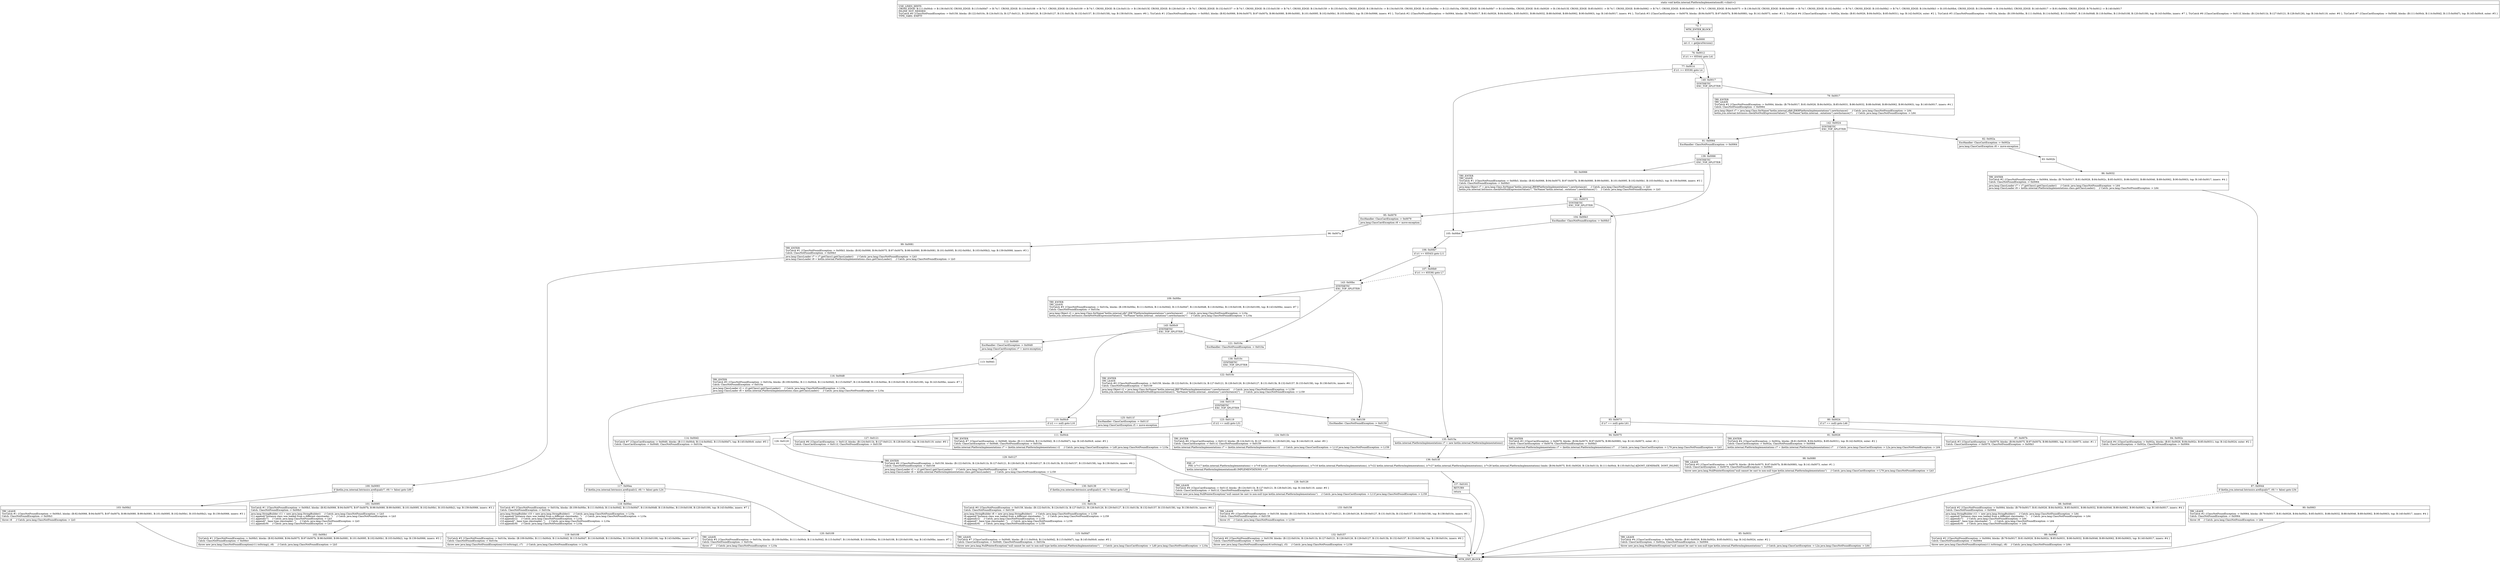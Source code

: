digraph "CFG forkotlin.internal.PlatformImplementationsKt.\<clinit\>()V" {
Node_73 [shape=record,label="{73\:\ ?|MTH_ENTER_BLOCK\l}"];
Node_75 [shape=record,label="{75\:\ 0x0000|int r1 = getJavaVersion()\l}"];
Node_76 [shape=record,label="{76\:\ 0x0012|if (r1 \>= 65544) goto L41\l}"];
Node_77 [shape=record,label="{77\:\ 0x0014|if (r1 \>= 65536) goto L4\l}"];
Node_105 [shape=record,label="{105\:\ 0x00b4}"];
Node_106 [shape=record,label="{106\:\ 0x00b7|if (r1 \>= 65543) goto L11\l}"];
Node_107 [shape=record,label="{107\:\ 0x00b9|if (r1 \>= 65536) goto L7\l}"];
Node_135 [shape=record,label="{135\:\ 0x015a|kotlin.internal.PlatformImplementations r7 = new kotlin.internal.PlatformImplementations()\l}"];
Node_136 [shape=record,label="{136\:\ 0x015f|PHI: r7 \l  PHI: (r7v17 kotlin.internal.PlatformImplementations) = (r7v9 kotlin.internal.PlatformImplementations), (r7v16 kotlin.internal.PlatformImplementations), (r7v22 kotlin.internal.PlatformImplementations), (r7v27 kotlin.internal.PlatformImplementations), (r7v28 kotlin.internal.PlatformImplementations) binds: [B:94:0x0075, B:81:0x0026, B:124:0x011b, B:111:0x00cb, B:135:0x015a] A[DONT_GENERATE, DONT_INLINE]\l|kotlin.internal.PlatformImplementationsKt.IMPLEMENTATIONS = r7\l}"];
Node_137 [shape=record,label="{137\:\ 0x0161|RETURN\l|return\l}"];
Node_74 [shape=record,label="{74\:\ ?|MTH_EXIT_BLOCK\l}"];
Node_143 [shape=record,label="{143\:\ 0x00bc|SYNTHETIC\lEXC_TOP_SPLITTER\l}"];
Node_109 [shape=record,label="{109\:\ 0x00bc|TRY_ENTER\lTRY_LEAVE\lTryCatch #5 \{ClassNotFoundException \-\> 0x010a, blocks: (B:109:0x00bc, B:111:0x00cb, B:114:0x00d2, B:115:0x00d7, B:116:0x00d8, B:118:0x00ec, B:119:0x0108, B:120:0x0109), top: B:143:0x00bc, inners: #7 \}\lCatch: ClassNotFoundException \-\> 0x010a\l|java.lang.Object r2 = java.lang.Class.forName(\"kotlin.internal.jdk7.JDK7PlatformImplementations\").newInstance()     \/\/ Catch: java.lang.ClassNotFoundException \-\> L10a\lkotlin.jvm.internal.Intrinsics.checkNotNullExpressionValue(r2, \"forName(\"kotlin.internal…entations\").newInstance()\")     \/\/ Catch: java.lang.ClassNotFoundException \-\> L10a\l}"];
Node_145 [shape=record,label="{145\:\ 0x00c9|SYNTHETIC\lEXC_TOP_SPLITTER\l}"];
Node_110 [shape=record,label="{110\:\ 0x00c9|if (r2 == null) goto L16\l}"];
Node_111 [shape=record,label="{111\:\ 0x00cb|TRY_ENTER\lTryCatch #7 \{ClassCastException \-\> 0x00d0, blocks: (B:111:0x00cb, B:114:0x00d2, B:115:0x00d7), top: B:145:0x00c9, outer: #5 \}\lCatch: ClassCastException \-\> 0x00d0, ClassNotFoundException \-\> 0x010a\l|kotlin.internal.PlatformImplementations r7 = (kotlin.internal.PlatformImplementations) r2     \/\/ Catch: java.lang.ClassCastException \-\> Ld0 java.lang.ClassNotFoundException \-\> L10a\l}"];
Node_114 [shape=record,label="{114\:\ 0x00d2|TryCatch #7 \{ClassCastException \-\> 0x00d0, blocks: (B:111:0x00cb, B:114:0x00d2, B:115:0x00d7), top: B:145:0x00c9, outer: #5 \}\lCatch: ClassCastException \-\> 0x00d0, ClassNotFoundException \-\> 0x010a\l}"];
Node_115 [shape=record,label="{115\:\ 0x00d7|TRY_LEAVE\lTryCatch #7 \{ClassCastException \-\> 0x00d0, blocks: (B:111:0x00cb, B:114:0x00d2, B:115:0x00d7), top: B:145:0x00c9, outer: #5 \}\lCatch: ClassCastException \-\> 0x00d0, ClassNotFoundException \-\> 0x010a\l|throw new java.lang.NullPointerException(\"null cannot be cast to non\-null type kotlin.internal.PlatformImplementations\")     \/\/ Catch: java.lang.ClassCastException \-\> Ld0 java.lang.ClassNotFoundException \-\> L10a\l}"];
Node_112 [shape=record,label="{112\:\ 0x00d0|ExcHandler: ClassCastException \-\> 0x00d0\l|java.lang.ClassCastException r7 = move\-exception\l}"];
Node_113 [shape=record,label="{113\:\ 0x00d1}"];
Node_116 [shape=record,label="{116\:\ 0x00d8|TRY_ENTER\lTryCatch #5 \{ClassNotFoundException \-\> 0x010a, blocks: (B:109:0x00bc, B:111:0x00cb, B:114:0x00d2, B:115:0x00d7, B:116:0x00d8, B:118:0x00ec, B:119:0x0108, B:120:0x0109), top: B:143:0x00bc, inners: #7 \}\lCatch: ClassNotFoundException \-\> 0x010a\l|java.lang.ClassLoader r2 = r2.getClass().getClassLoader()     \/\/ Catch: java.lang.ClassNotFoundException \-\> L10a\ljava.lang.ClassLoader r8 = kotlin.internal.PlatformImplementations.class.getClassLoader()     \/\/ Catch: java.lang.ClassNotFoundException \-\> L10a\l}"];
Node_117 [shape=record,label="{117\:\ 0x00ea|if (kotlin.jvm.internal.Intrinsics.areEqual(r2, r8) != false) goto L24\l}"];
Node_118 [shape=record,label="{118\:\ 0x00ec|TryCatch #5 \{ClassNotFoundException \-\> 0x010a, blocks: (B:109:0x00bc, B:111:0x00cb, B:114:0x00d2, B:115:0x00d7, B:116:0x00d8, B:118:0x00ec, B:119:0x0108, B:120:0x0109), top: B:143:0x00bc, inners: #7 \}\lCatch: ClassNotFoundException \-\> 0x010a\l|java.lang.StringBuilder r10 = new java.lang.StringBuilder()     \/\/ Catch: java.lang.ClassNotFoundException \-\> L10a\lr10.append(\"Instance class was loaded from a different classloader: \")     \/\/ Catch: java.lang.ClassNotFoundException \-\> L10a\lr10.append(r2)     \/\/ Catch: java.lang.ClassNotFoundException \-\> L10a\lr10.append(\", base type classloader: \")     \/\/ Catch: java.lang.ClassNotFoundException \-\> L10a\lr10.append(r8)     \/\/ Catch: java.lang.ClassNotFoundException \-\> L10a\l}"];
Node_119 [shape=record,label="{119\:\ 0x0108|TryCatch #5 \{ClassNotFoundException \-\> 0x010a, blocks: (B:109:0x00bc, B:111:0x00cb, B:114:0x00d2, B:115:0x00d7, B:116:0x00d8, B:118:0x00ec, B:119:0x0108, B:120:0x0109), top: B:143:0x00bc, inners: #7 \}\lCatch: ClassNotFoundException \-\> 0x010a\l|throw new java.lang.ClassNotFoundException(r10.toString(), r7)     \/\/ Catch: java.lang.ClassNotFoundException \-\> L10a\l}"];
Node_120 [shape=record,label="{120\:\ 0x0109|TRY_LEAVE\lTryCatch #5 \{ClassNotFoundException \-\> 0x010a, blocks: (B:109:0x00bc, B:111:0x00cb, B:114:0x00d2, B:115:0x00d7, B:116:0x00d8, B:118:0x00ec, B:119:0x0108, B:120:0x0109), top: B:143:0x00bc, inners: #7 \}\lCatch: ClassNotFoundException \-\> 0x010a\l|throw r7     \/\/ Catch: java.lang.ClassNotFoundException \-\> L10a\l}"];
Node_121 [shape=record,label="{121\:\ 0x010a|ExcHandler: ClassNotFoundException \-\> 0x010a\l}"];
Node_138 [shape=record,label="{138\:\ 0x010c|SYNTHETIC\lEXC_TOP_SPLITTER\l}"];
Node_122 [shape=record,label="{122\:\ 0x010c|TRY_ENTER\lTRY_LEAVE\lTryCatch #0 \{ClassNotFoundException \-\> 0x0159, blocks: (B:122:0x010c, B:124:0x011b, B:127:0x0121, B:128:0x0126, B:129:0x0127, B:131:0x013b, B:132:0x0157, B:133:0x0158), top: B:138:0x010c, inners: #6 \}\lCatch: ClassNotFoundException \-\> 0x0159\l|java.lang.Object r2 = java.lang.Class.forName(\"kotlin.internal.JRE7PlatformImplementations\").newInstance()     \/\/ Catch: java.lang.ClassNotFoundException \-\> L159\lkotlin.jvm.internal.Intrinsics.checkNotNullExpressionValue(r2, \"forName(\"kotlin.internal…entations\").newInstance()\")     \/\/ Catch: java.lang.ClassNotFoundException \-\> L159\l}"];
Node_144 [shape=record,label="{144\:\ 0x0119|SYNTHETIC\lEXC_TOP_SPLITTER\l}"];
Node_123 [shape=record,label="{123\:\ 0x0119|if (r2 == null) goto L31\l}"];
Node_124 [shape=record,label="{124\:\ 0x011b|TRY_ENTER\lTryCatch #6 \{ClassCastException \-\> 0x011f, blocks: (B:124:0x011b, B:127:0x0121, B:128:0x0126), top: B:144:0x0119, outer: #0 \}\lCatch: ClassCastException \-\> 0x011f, ClassNotFoundException \-\> 0x0159\l|kotlin.internal.PlatformImplementations r7 = (kotlin.internal.PlatformImplementations) r2     \/\/ Catch: java.lang.ClassCastException \-\> L11f java.lang.ClassNotFoundException \-\> L159\l}"];
Node_127 [shape=record,label="{127\:\ 0x0121|TryCatch #6 \{ClassCastException \-\> 0x011f, blocks: (B:124:0x011b, B:127:0x0121, B:128:0x0126), top: B:144:0x0119, outer: #0 \}\lCatch: ClassCastException \-\> 0x011f, ClassNotFoundException \-\> 0x0159\l}"];
Node_128 [shape=record,label="{128\:\ 0x0126|TRY_LEAVE\lTryCatch #6 \{ClassCastException \-\> 0x011f, blocks: (B:124:0x011b, B:127:0x0121, B:128:0x0126), top: B:144:0x0119, outer: #0 \}\lCatch: ClassCastException \-\> 0x011f, ClassNotFoundException \-\> 0x0159\l|throw new java.lang.NullPointerException(\"null cannot be cast to non\-null type kotlin.internal.PlatformImplementations\")     \/\/ Catch: java.lang.ClassCastException \-\> L11f java.lang.ClassNotFoundException \-\> L159\l}"];
Node_125 [shape=record,label="{125\:\ 0x011f|ExcHandler: ClassCastException \-\> 0x011f\l|java.lang.ClassCastException r5 = move\-exception\l}"];
Node_126 [shape=record,label="{126\:\ 0x0120}"];
Node_129 [shape=record,label="{129\:\ 0x0127|TRY_ENTER\lTryCatch #0 \{ClassNotFoundException \-\> 0x0159, blocks: (B:122:0x010c, B:124:0x011b, B:127:0x0121, B:128:0x0126, B:129:0x0127, B:131:0x013b, B:132:0x0157, B:133:0x0158), top: B:138:0x010c, inners: #6 \}\lCatch: ClassNotFoundException \-\> 0x0159\l|java.lang.ClassLoader r2 = r2.getClass().getClassLoader()     \/\/ Catch: java.lang.ClassNotFoundException \-\> L159\ljava.lang.ClassLoader r6 = kotlin.internal.PlatformImplementations.class.getClassLoader()     \/\/ Catch: java.lang.ClassNotFoundException \-\> L159\l}"];
Node_130 [shape=record,label="{130\:\ 0x0139|if (kotlin.jvm.internal.Intrinsics.areEqual(r2, r6) != false) goto L39\l}"];
Node_131 [shape=record,label="{131\:\ 0x013b|TryCatch #0 \{ClassNotFoundException \-\> 0x0159, blocks: (B:122:0x010c, B:124:0x011b, B:127:0x0121, B:128:0x0126, B:129:0x0127, B:131:0x013b, B:132:0x0157, B:133:0x0158), top: B:138:0x010c, inners: #6 \}\lCatch: ClassNotFoundException \-\> 0x0159\l|java.lang.StringBuilder r8 = new java.lang.StringBuilder()     \/\/ Catch: java.lang.ClassNotFoundException \-\> L159\lr8.append(\"Instance class was loaded from a different classloader: \")     \/\/ Catch: java.lang.ClassNotFoundException \-\> L159\lr8.append(r2)     \/\/ Catch: java.lang.ClassNotFoundException \-\> L159\lr8.append(\", base type classloader: \")     \/\/ Catch: java.lang.ClassNotFoundException \-\> L159\lr8.append(r6)     \/\/ Catch: java.lang.ClassNotFoundException \-\> L159\l}"];
Node_132 [shape=record,label="{132\:\ 0x0157|TryCatch #0 \{ClassNotFoundException \-\> 0x0159, blocks: (B:122:0x010c, B:124:0x011b, B:127:0x0121, B:128:0x0126, B:129:0x0127, B:131:0x013b, B:132:0x0157, B:133:0x0158), top: B:138:0x010c, inners: #6 \}\lCatch: ClassNotFoundException \-\> 0x0159\l|throw new java.lang.ClassNotFoundException(r8.toString(), r5)     \/\/ Catch: java.lang.ClassNotFoundException \-\> L159\l}"];
Node_133 [shape=record,label="{133\:\ 0x0158|TRY_LEAVE\lTryCatch #0 \{ClassNotFoundException \-\> 0x0159, blocks: (B:122:0x010c, B:124:0x011b, B:127:0x0121, B:128:0x0126, B:129:0x0127, B:131:0x013b, B:132:0x0157, B:133:0x0158), top: B:138:0x010c, inners: #6 \}\lCatch: ClassNotFoundException \-\> 0x0159\l|throw r5     \/\/ Catch: java.lang.ClassNotFoundException \-\> L159\l}"];
Node_134 [shape=record,label="{134\:\ 0x0159|ExcHandler: ClassNotFoundException \-\> 0x0159\l}"];
Node_140 [shape=record,label="{140\:\ 0x0017|SYNTHETIC\lEXC_TOP_SPLITTER\l}"];
Node_79 [shape=record,label="{79\:\ 0x0017|TRY_ENTER\lTRY_LEAVE\lTryCatch #2 \{ClassNotFoundException \-\> 0x0064, blocks: (B:79:0x0017, B:81:0x0026, B:84:0x002c, B:85:0x0031, B:86:0x0032, B:88:0x0046, B:89:0x0062, B:90:0x0063), top: B:140:0x0017, inners: #4 \}\lCatch: ClassNotFoundException \-\> 0x0064\l|java.lang.Object r7 = java.lang.Class.forName(\"kotlin.internal.jdk8.JDK8PlatformImplementations\").newInstance()     \/\/ Catch: java.lang.ClassNotFoundException \-\> L64\lkotlin.jvm.internal.Intrinsics.checkNotNullExpressionValue(r7, \"forName(\"kotlin.internal…entations\").newInstance()\")     \/\/ Catch: java.lang.ClassNotFoundException \-\> L64\l}"];
Node_142 [shape=record,label="{142\:\ 0x0024|SYNTHETIC\lEXC_TOP_SPLITTER\l}"];
Node_80 [shape=record,label="{80\:\ 0x0024|if (r7 == null) goto L46\l}"];
Node_81 [shape=record,label="{81\:\ 0x0026|TRY_ENTER\lTryCatch #4 \{ClassCastException \-\> 0x002a, blocks: (B:81:0x0026, B:84:0x002c, B:85:0x0031), top: B:142:0x0024, outer: #2 \}\lCatch: ClassCastException \-\> 0x002a, ClassNotFoundException \-\> 0x0064\l|kotlin.internal.PlatformImplementations r7 = (kotlin.internal.PlatformImplementations) r7     \/\/ Catch: java.lang.ClassCastException \-\> L2a java.lang.ClassNotFoundException \-\> L64\l}"];
Node_84 [shape=record,label="{84\:\ 0x002c|TryCatch #4 \{ClassCastException \-\> 0x002a, blocks: (B:81:0x0026, B:84:0x002c, B:85:0x0031), top: B:142:0x0024, outer: #2 \}\lCatch: ClassCastException \-\> 0x002a, ClassNotFoundException \-\> 0x0064\l}"];
Node_85 [shape=record,label="{85\:\ 0x0031|TRY_LEAVE\lTryCatch #4 \{ClassCastException \-\> 0x002a, blocks: (B:81:0x0026, B:84:0x002c, B:85:0x0031), top: B:142:0x0024, outer: #2 \}\lCatch: ClassCastException \-\> 0x002a, ClassNotFoundException \-\> 0x0064\l|throw new java.lang.NullPointerException(\"null cannot be cast to non\-null type kotlin.internal.PlatformImplementations\")     \/\/ Catch: java.lang.ClassCastException \-\> L2a java.lang.ClassNotFoundException \-\> L64\l}"];
Node_82 [shape=record,label="{82\:\ 0x002a|ExcHandler: ClassCastException \-\> 0x002a\l|java.lang.ClassCastException r8 = move\-exception\l}"];
Node_83 [shape=record,label="{83\:\ 0x002b}"];
Node_86 [shape=record,label="{86\:\ 0x0032|TRY_ENTER\lTryCatch #2 \{ClassNotFoundException \-\> 0x0064, blocks: (B:79:0x0017, B:81:0x0026, B:84:0x002c, B:85:0x0031, B:86:0x0032, B:88:0x0046, B:89:0x0062, B:90:0x0063), top: B:140:0x0017, inners: #4 \}\lCatch: ClassNotFoundException \-\> 0x0064\l|java.lang.ClassLoader r7 = r7.getClass().getClassLoader()     \/\/ Catch: java.lang.ClassNotFoundException \-\> L64\ljava.lang.ClassLoader r9 = kotlin.internal.PlatformImplementations.class.getClassLoader()     \/\/ Catch: java.lang.ClassNotFoundException \-\> L64\l}"];
Node_87 [shape=record,label="{87\:\ 0x0044|if (kotlin.jvm.internal.Intrinsics.areEqual(r7, r9) != false) goto L54\l}"];
Node_88 [shape=record,label="{88\:\ 0x0046|TryCatch #2 \{ClassNotFoundException \-\> 0x0064, blocks: (B:79:0x0017, B:81:0x0026, B:84:0x002c, B:85:0x0031, B:86:0x0032, B:88:0x0046, B:89:0x0062, B:90:0x0063), top: B:140:0x0017, inners: #4 \}\lCatch: ClassNotFoundException \-\> 0x0064\l|java.lang.StringBuilder r11 = new java.lang.StringBuilder()     \/\/ Catch: java.lang.ClassNotFoundException \-\> L64\lr11.append(\"Instance class was loaded from a different classloader: \")     \/\/ Catch: java.lang.ClassNotFoundException \-\> L64\lr11.append(r7)     \/\/ Catch: java.lang.ClassNotFoundException \-\> L64\lr11.append(\", base type classloader: \")     \/\/ Catch: java.lang.ClassNotFoundException \-\> L64\lr11.append(r9)     \/\/ Catch: java.lang.ClassNotFoundException \-\> L64\l}"];
Node_89 [shape=record,label="{89\:\ 0x0062|TryCatch #2 \{ClassNotFoundException \-\> 0x0064, blocks: (B:79:0x0017, B:81:0x0026, B:84:0x002c, B:85:0x0031, B:86:0x0032, B:88:0x0046, B:89:0x0062, B:90:0x0063), top: B:140:0x0017, inners: #4 \}\lCatch: ClassNotFoundException \-\> 0x0064\l|throw new java.lang.ClassNotFoundException(r11.toString(), r8)     \/\/ Catch: java.lang.ClassNotFoundException \-\> L64\l}"];
Node_90 [shape=record,label="{90\:\ 0x0063|TRY_LEAVE\lTryCatch #2 \{ClassNotFoundException \-\> 0x0064, blocks: (B:79:0x0017, B:81:0x0026, B:84:0x002c, B:85:0x0031, B:86:0x0032, B:88:0x0046, B:89:0x0062, B:90:0x0063), top: B:140:0x0017, inners: #4 \}\lCatch: ClassNotFoundException \-\> 0x0064\l|throw r8     \/\/ Catch: java.lang.ClassNotFoundException \-\> L64\l}"];
Node_91 [shape=record,label="{91\:\ 0x0064|ExcHandler: ClassNotFoundException \-\> 0x0064\l}"];
Node_139 [shape=record,label="{139\:\ 0x0066|SYNTHETIC\lEXC_TOP_SPLITTER\l}"];
Node_92 [shape=record,label="{92\:\ 0x0066|TRY_ENTER\lTRY_LEAVE\lTryCatch #1 \{ClassNotFoundException \-\> 0x00b3, blocks: (B:92:0x0066, B:94:0x0075, B:97:0x007b, B:98:0x0080, B:99:0x0081, B:101:0x0095, B:102:0x00b1, B:103:0x00b2), top: B:139:0x0066, inners: #3 \}\lCatch: ClassNotFoundException \-\> 0x00b3\l|java.lang.Object r7 = java.lang.Class.forName(\"kotlin.internal.JRE8PlatformImplementations\").newInstance()     \/\/ Catch: java.lang.ClassNotFoundException \-\> Lb3\lkotlin.jvm.internal.Intrinsics.checkNotNullExpressionValue(r7, \"forName(\"kotlin.internal…entations\").newInstance()\")     \/\/ Catch: java.lang.ClassNotFoundException \-\> Lb3\l}"];
Node_141 [shape=record,label="{141\:\ 0x0073|SYNTHETIC\lEXC_TOP_SPLITTER\l}"];
Node_93 [shape=record,label="{93\:\ 0x0073|if (r7 == null) goto L61\l}"];
Node_94 [shape=record,label="{94\:\ 0x0075|TRY_ENTER\lTryCatch #3 \{ClassCastException \-\> 0x0079, blocks: (B:94:0x0075, B:97:0x007b, B:98:0x0080), top: B:141:0x0073, outer: #1 \}\lCatch: ClassCastException \-\> 0x0079, ClassNotFoundException \-\> 0x00b3\l|kotlin.internal.PlatformImplementations r7 = (kotlin.internal.PlatformImplementations) r7     \/\/ Catch: java.lang.ClassCastException \-\> L79 java.lang.ClassNotFoundException \-\> Lb3\l}"];
Node_97 [shape=record,label="{97\:\ 0x007b|TryCatch #3 \{ClassCastException \-\> 0x0079, blocks: (B:94:0x0075, B:97:0x007b, B:98:0x0080), top: B:141:0x0073, outer: #1 \}\lCatch: ClassCastException \-\> 0x0079, ClassNotFoundException \-\> 0x00b3\l}"];
Node_98 [shape=record,label="{98\:\ 0x0080|TRY_LEAVE\lTryCatch #3 \{ClassCastException \-\> 0x0079, blocks: (B:94:0x0075, B:97:0x007b, B:98:0x0080), top: B:141:0x0073, outer: #1 \}\lCatch: ClassCastException \-\> 0x0079, ClassNotFoundException \-\> 0x00b3\l|throw new java.lang.NullPointerException(\"null cannot be cast to non\-null type kotlin.internal.PlatformImplementations\")     \/\/ Catch: java.lang.ClassCastException \-\> L79 java.lang.ClassNotFoundException \-\> Lb3\l}"];
Node_95 [shape=record,label="{95\:\ 0x0079|ExcHandler: ClassCastException \-\> 0x0079\l|java.lang.ClassCastException r8 = move\-exception\l}"];
Node_96 [shape=record,label="{96\:\ 0x007a}"];
Node_99 [shape=record,label="{99\:\ 0x0081|TRY_ENTER\lTryCatch #1 \{ClassNotFoundException \-\> 0x00b3, blocks: (B:92:0x0066, B:94:0x0075, B:97:0x007b, B:98:0x0080, B:99:0x0081, B:101:0x0095, B:102:0x00b1, B:103:0x00b2), top: B:139:0x0066, inners: #3 \}\lCatch: ClassNotFoundException \-\> 0x00b3\l|java.lang.ClassLoader r7 = r7.getClass().getClassLoader()     \/\/ Catch: java.lang.ClassNotFoundException \-\> Lb3\ljava.lang.ClassLoader r9 = kotlin.internal.PlatformImplementations.class.getClassLoader()     \/\/ Catch: java.lang.ClassNotFoundException \-\> Lb3\l}"];
Node_100 [shape=record,label="{100\:\ 0x0093|if (kotlin.jvm.internal.Intrinsics.areEqual(r7, r9) != false) goto L69\l}"];
Node_101 [shape=record,label="{101\:\ 0x0095|TryCatch #1 \{ClassNotFoundException \-\> 0x00b3, blocks: (B:92:0x0066, B:94:0x0075, B:97:0x007b, B:98:0x0080, B:99:0x0081, B:101:0x0095, B:102:0x00b1, B:103:0x00b2), top: B:139:0x0066, inners: #3 \}\lCatch: ClassNotFoundException \-\> 0x00b3\l|java.lang.StringBuilder r11 = new java.lang.StringBuilder()     \/\/ Catch: java.lang.ClassNotFoundException \-\> Lb3\lr11.append(\"Instance class was loaded from a different classloader: \")     \/\/ Catch: java.lang.ClassNotFoundException \-\> Lb3\lr11.append(r7)     \/\/ Catch: java.lang.ClassNotFoundException \-\> Lb3\lr11.append(\", base type classloader: \")     \/\/ Catch: java.lang.ClassNotFoundException \-\> Lb3\lr11.append(r9)     \/\/ Catch: java.lang.ClassNotFoundException \-\> Lb3\l}"];
Node_102 [shape=record,label="{102\:\ 0x00b1|TryCatch #1 \{ClassNotFoundException \-\> 0x00b3, blocks: (B:92:0x0066, B:94:0x0075, B:97:0x007b, B:98:0x0080, B:99:0x0081, B:101:0x0095, B:102:0x00b1, B:103:0x00b2), top: B:139:0x0066, inners: #3 \}\lCatch: ClassNotFoundException \-\> 0x00b3\l|throw new java.lang.ClassNotFoundException(r11.toString(), r8)     \/\/ Catch: java.lang.ClassNotFoundException \-\> Lb3\l}"];
Node_103 [shape=record,label="{103\:\ 0x00b2|TRY_LEAVE\lTryCatch #1 \{ClassNotFoundException \-\> 0x00b3, blocks: (B:92:0x0066, B:94:0x0075, B:97:0x007b, B:98:0x0080, B:99:0x0081, B:101:0x0095, B:102:0x00b1, B:103:0x00b2), top: B:139:0x0066, inners: #3 \}\lCatch: ClassNotFoundException \-\> 0x00b3\l|throw r8     \/\/ Catch: java.lang.ClassNotFoundException \-\> Lb3\l}"];
Node_104 [shape=record,label="{104\:\ 0x00b3|ExcHandler: ClassNotFoundException \-\> 0x00b3\l}"];
MethodNode[shape=record,label="{static void kotlin.internal.PlatformImplementationsKt.\<clinit\>()  | USE_LINES_HINTS\lCROSS_EDGE: B:111:0x00cb \-\> B:136:0x015f, CROSS_EDGE: B:115:0x00d7 \-\> B:74:?, CROSS_EDGE: B:119:0x0108 \-\> B:74:?, CROSS_EDGE: B:120:0x0109 \-\> B:74:?, CROSS_EDGE: B:124:0x011b \-\> B:136:0x015f, CROSS_EDGE: B:128:0x0126 \-\> B:74:?, CROSS_EDGE: B:132:0x0157 \-\> B:74:?, CROSS_EDGE: B:133:0x0158 \-\> B:74:?, CROSS_EDGE: B:134:0x0159 \-\> B:135:0x015a, CROSS_EDGE: B:138:0x010c \-\> B:134:0x0159, CROSS_EDGE: B:143:0x00bc \-\> B:121:0x010a, CROSS_EDGE: B:106:0x00b7 \-\> B:143:0x00bc, CROSS_EDGE: B:81:0x0026 \-\> B:136:0x015f, CROSS_EDGE: B:85:0x0031 \-\> B:74:?, CROSS_EDGE: B:89:0x0062 \-\> B:74:?, CROSS_EDGE: B:90:0x0063 \-\> B:74:?, CROSS_EDGE: B:94:0x0075 \-\> B:136:0x015f, CROSS_EDGE: B:98:0x0080 \-\> B:74:?, CROSS_EDGE: B:102:0x00b1 \-\> B:74:?, CROSS_EDGE: B:103:0x00b2 \-\> B:74:?, CROSS_EDGE: B:104:0x00b3 \-\> B:105:0x00b4, CROSS_EDGE: B:139:0x0066 \-\> B:104:0x00b3, CROSS_EDGE: B:140:0x0017 \-\> B:91:0x0064, CROSS_EDGE: B:76:0x0012 \-\> B:140:0x0017\lINLINE_NOT_NEEDED\lTryCatch #0 \{ClassNotFoundException \-\> 0x0159, blocks: (B:122:0x010c, B:124:0x011b, B:127:0x0121, B:128:0x0126, B:129:0x0127, B:131:0x013b, B:132:0x0157, B:133:0x0158), top: B:138:0x010c, inners: #6 \}, TryCatch #1 \{ClassNotFoundException \-\> 0x00b3, blocks: (B:92:0x0066, B:94:0x0075, B:97:0x007b, B:98:0x0080, B:99:0x0081, B:101:0x0095, B:102:0x00b1, B:103:0x00b2), top: B:139:0x0066, inners: #3 \}, TryCatch #2 \{ClassNotFoundException \-\> 0x0064, blocks: (B:79:0x0017, B:81:0x0026, B:84:0x002c, B:85:0x0031, B:86:0x0032, B:88:0x0046, B:89:0x0062, B:90:0x0063), top: B:140:0x0017, inners: #4 \}, TryCatch #3 \{ClassCastException \-\> 0x0079, blocks: (B:94:0x0075, B:97:0x007b, B:98:0x0080), top: B:141:0x0073, outer: #1 \}, TryCatch #4 \{ClassCastException \-\> 0x002a, blocks: (B:81:0x0026, B:84:0x002c, B:85:0x0031), top: B:142:0x0024, outer: #2 \}, TryCatch #5 \{ClassNotFoundException \-\> 0x010a, blocks: (B:109:0x00bc, B:111:0x00cb, B:114:0x00d2, B:115:0x00d7, B:116:0x00d8, B:118:0x00ec, B:119:0x0108, B:120:0x0109), top: B:143:0x00bc, inners: #7 \}, TryCatch #6 \{ClassCastException \-\> 0x011f, blocks: (B:124:0x011b, B:127:0x0121, B:128:0x0126), top: B:144:0x0119, outer: #0 \}, TryCatch #7 \{ClassCastException \-\> 0x00d0, blocks: (B:111:0x00cb, B:114:0x00d2, B:115:0x00d7), top: B:145:0x00c9, outer: #5 \}\lTYPE_VARS: EMPTY\l}"];
MethodNode -> Node_73;Node_73 -> Node_75;
Node_75 -> Node_76;
Node_76 -> Node_77[style=dashed];
Node_76 -> Node_140;
Node_77 -> Node_105;
Node_77 -> Node_140[style=dashed];
Node_105 -> Node_106;
Node_106 -> Node_107[style=dashed];
Node_106 -> Node_143;
Node_107 -> Node_135;
Node_107 -> Node_143[style=dashed];
Node_135 -> Node_136;
Node_136 -> Node_137;
Node_137 -> Node_74;
Node_143 -> Node_109;
Node_143 -> Node_121;
Node_109 -> Node_145;
Node_145 -> Node_110;
Node_145 -> Node_112;
Node_145 -> Node_121;
Node_110 -> Node_111[style=dashed];
Node_110 -> Node_114;
Node_111 -> Node_136;
Node_114 -> Node_115;
Node_115 -> Node_74;
Node_112 -> Node_113;
Node_113 -> Node_116;
Node_116 -> Node_117;
Node_117 -> Node_118[style=dashed];
Node_117 -> Node_120;
Node_118 -> Node_119;
Node_119 -> Node_74;
Node_120 -> Node_74;
Node_121 -> Node_138;
Node_138 -> Node_122;
Node_138 -> Node_134;
Node_122 -> Node_144;
Node_144 -> Node_123;
Node_144 -> Node_125;
Node_144 -> Node_134;
Node_123 -> Node_124[style=dashed];
Node_123 -> Node_127;
Node_124 -> Node_136;
Node_127 -> Node_128;
Node_128 -> Node_74;
Node_125 -> Node_126;
Node_126 -> Node_129;
Node_129 -> Node_130;
Node_130 -> Node_131[style=dashed];
Node_130 -> Node_133;
Node_131 -> Node_132;
Node_132 -> Node_74;
Node_133 -> Node_74;
Node_134 -> Node_135;
Node_140 -> Node_79;
Node_140 -> Node_91;
Node_79 -> Node_142;
Node_142 -> Node_80;
Node_142 -> Node_82;
Node_142 -> Node_91;
Node_80 -> Node_81[style=dashed];
Node_80 -> Node_84;
Node_81 -> Node_136;
Node_84 -> Node_85;
Node_85 -> Node_74;
Node_82 -> Node_83;
Node_83 -> Node_86;
Node_86 -> Node_87;
Node_87 -> Node_88[style=dashed];
Node_87 -> Node_90;
Node_88 -> Node_89;
Node_89 -> Node_74;
Node_90 -> Node_74;
Node_91 -> Node_139;
Node_139 -> Node_92;
Node_139 -> Node_104;
Node_92 -> Node_141;
Node_141 -> Node_93;
Node_141 -> Node_95;
Node_141 -> Node_104;
Node_93 -> Node_94[style=dashed];
Node_93 -> Node_97;
Node_94 -> Node_136;
Node_97 -> Node_98;
Node_98 -> Node_74;
Node_95 -> Node_96;
Node_96 -> Node_99;
Node_99 -> Node_100;
Node_100 -> Node_101[style=dashed];
Node_100 -> Node_103;
Node_101 -> Node_102;
Node_102 -> Node_74;
Node_103 -> Node_74;
Node_104 -> Node_105;
}

